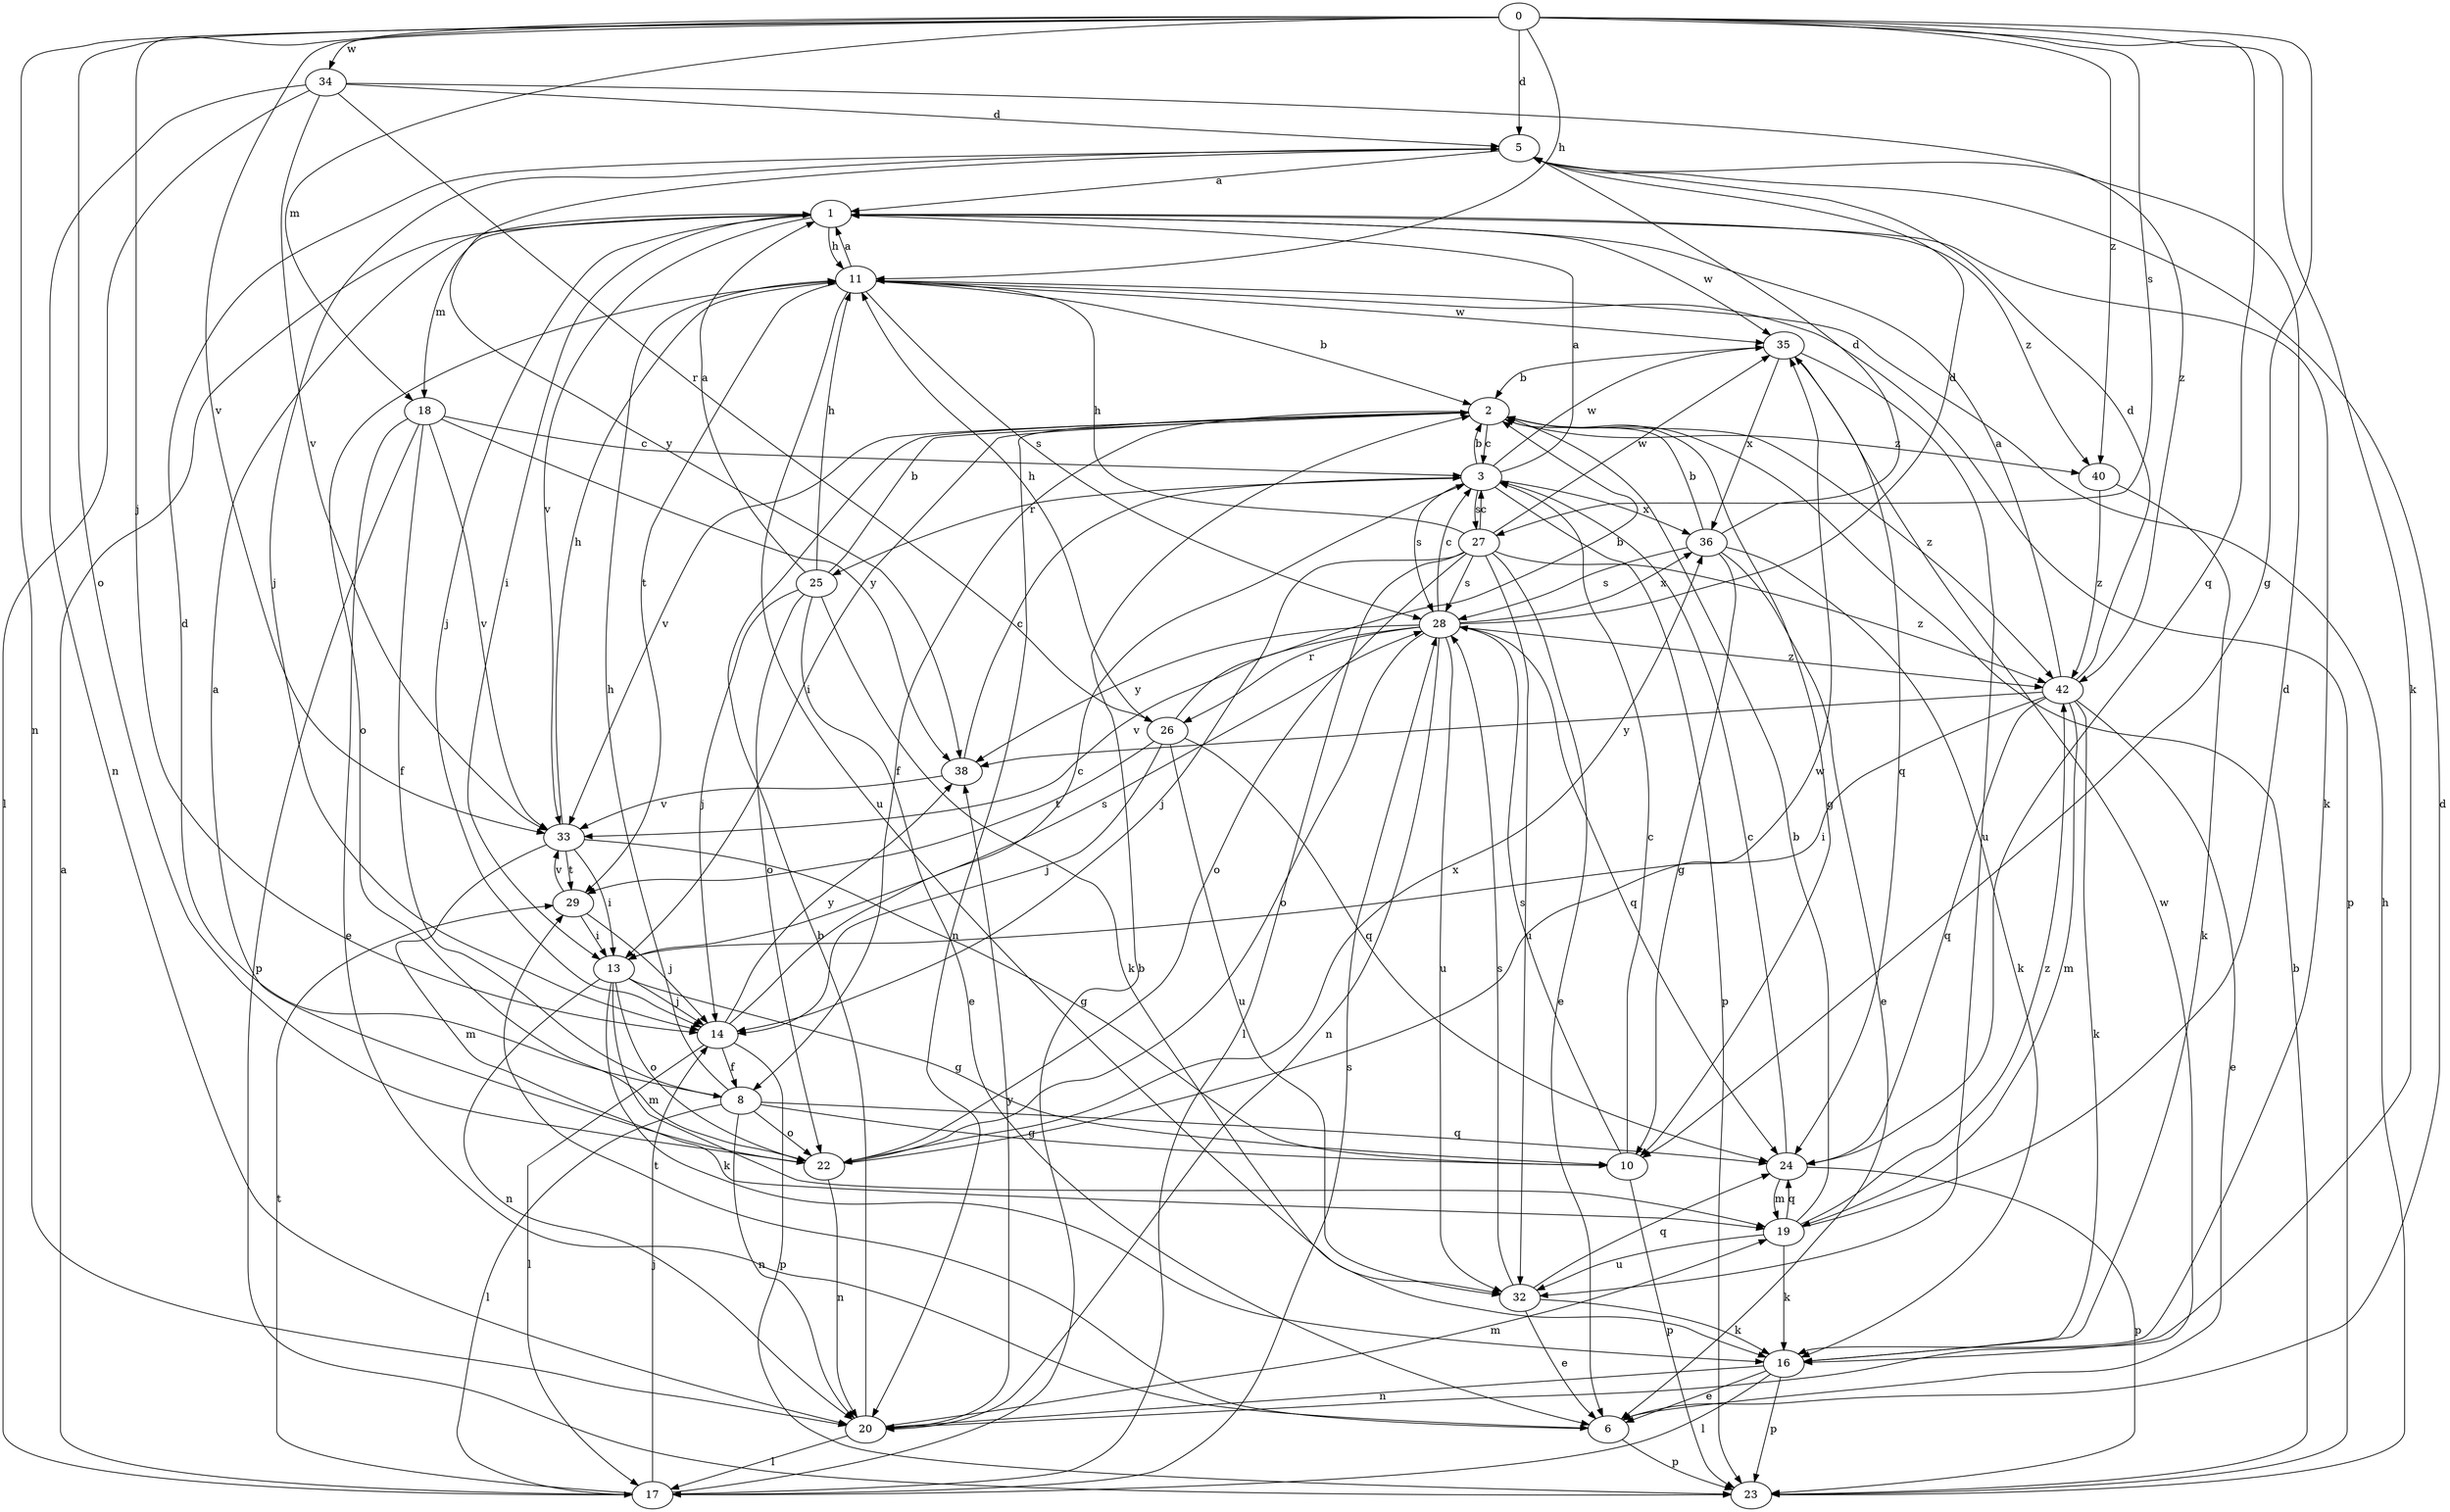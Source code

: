 strict digraph  {
0;
1;
2;
3;
5;
6;
8;
10;
11;
13;
14;
16;
17;
18;
19;
20;
22;
23;
24;
25;
26;
27;
28;
29;
32;
33;
34;
35;
36;
38;
40;
42;
0 -> 5  [label=d];
0 -> 10  [label=g];
0 -> 11  [label=h];
0 -> 14  [label=j];
0 -> 16  [label=k];
0 -> 18  [label=m];
0 -> 20  [label=n];
0 -> 22  [label=o];
0 -> 24  [label=q];
0 -> 27  [label=s];
0 -> 33  [label=v];
0 -> 34  [label=w];
0 -> 40  [label=z];
1 -> 11  [label=h];
1 -> 13  [label=i];
1 -> 14  [label=j];
1 -> 16  [label=k];
1 -> 18  [label=m];
1 -> 33  [label=v];
1 -> 35  [label=w];
1 -> 40  [label=z];
2 -> 3  [label=c];
2 -> 8  [label=f];
2 -> 10  [label=g];
2 -> 13  [label=i];
2 -> 20  [label=n];
2 -> 33  [label=v];
2 -> 40  [label=z];
2 -> 42  [label=z];
3 -> 1  [label=a];
3 -> 2  [label=b];
3 -> 23  [label=p];
3 -> 25  [label=r];
3 -> 27  [label=s];
3 -> 28  [label=s];
3 -> 35  [label=w];
3 -> 36  [label=x];
5 -> 1  [label=a];
5 -> 14  [label=j];
5 -> 38  [label=y];
6 -> 5  [label=d];
6 -> 23  [label=p];
6 -> 29  [label=t];
8 -> 5  [label=d];
8 -> 10  [label=g];
8 -> 11  [label=h];
8 -> 17  [label=l];
8 -> 20  [label=n];
8 -> 22  [label=o];
8 -> 24  [label=q];
10 -> 3  [label=c];
10 -> 23  [label=p];
10 -> 28  [label=s];
11 -> 1  [label=a];
11 -> 2  [label=b];
11 -> 22  [label=o];
11 -> 23  [label=p];
11 -> 28  [label=s];
11 -> 29  [label=t];
11 -> 32  [label=u];
11 -> 35  [label=w];
13 -> 10  [label=g];
13 -> 14  [label=j];
13 -> 16  [label=k];
13 -> 19  [label=m];
13 -> 20  [label=n];
13 -> 22  [label=o];
13 -> 28  [label=s];
14 -> 3  [label=c];
14 -> 8  [label=f];
14 -> 17  [label=l];
14 -> 23  [label=p];
14 -> 38  [label=y];
16 -> 6  [label=e];
16 -> 17  [label=l];
16 -> 20  [label=n];
16 -> 23  [label=p];
17 -> 1  [label=a];
17 -> 2  [label=b];
17 -> 14  [label=j];
17 -> 28  [label=s];
17 -> 29  [label=t];
18 -> 3  [label=c];
18 -> 6  [label=e];
18 -> 8  [label=f];
18 -> 23  [label=p];
18 -> 33  [label=v];
18 -> 38  [label=y];
19 -> 2  [label=b];
19 -> 5  [label=d];
19 -> 16  [label=k];
19 -> 24  [label=q];
19 -> 32  [label=u];
19 -> 42  [label=z];
20 -> 2  [label=b];
20 -> 17  [label=l];
20 -> 19  [label=m];
20 -> 35  [label=w];
20 -> 38  [label=y];
22 -> 1  [label=a];
22 -> 20  [label=n];
22 -> 35  [label=w];
22 -> 36  [label=x];
23 -> 2  [label=b];
23 -> 11  [label=h];
24 -> 3  [label=c];
24 -> 19  [label=m];
24 -> 23  [label=p];
25 -> 1  [label=a];
25 -> 2  [label=b];
25 -> 6  [label=e];
25 -> 11  [label=h];
25 -> 14  [label=j];
25 -> 16  [label=k];
25 -> 22  [label=o];
26 -> 2  [label=b];
26 -> 11  [label=h];
26 -> 14  [label=j];
26 -> 24  [label=q];
26 -> 29  [label=t];
26 -> 32  [label=u];
27 -> 3  [label=c];
27 -> 6  [label=e];
27 -> 11  [label=h];
27 -> 14  [label=j];
27 -> 17  [label=l];
27 -> 22  [label=o];
27 -> 28  [label=s];
27 -> 32  [label=u];
27 -> 35  [label=w];
27 -> 42  [label=z];
28 -> 3  [label=c];
28 -> 5  [label=d];
28 -> 20  [label=n];
28 -> 22  [label=o];
28 -> 24  [label=q];
28 -> 26  [label=r];
28 -> 32  [label=u];
28 -> 33  [label=v];
28 -> 36  [label=x];
28 -> 38  [label=y];
28 -> 42  [label=z];
29 -> 13  [label=i];
29 -> 14  [label=j];
29 -> 33  [label=v];
32 -> 6  [label=e];
32 -> 16  [label=k];
32 -> 24  [label=q];
32 -> 28  [label=s];
33 -> 10  [label=g];
33 -> 11  [label=h];
33 -> 13  [label=i];
33 -> 19  [label=m];
33 -> 29  [label=t];
34 -> 5  [label=d];
34 -> 17  [label=l];
34 -> 20  [label=n];
34 -> 26  [label=r];
34 -> 33  [label=v];
34 -> 42  [label=z];
35 -> 2  [label=b];
35 -> 24  [label=q];
35 -> 32  [label=u];
35 -> 36  [label=x];
36 -> 2  [label=b];
36 -> 5  [label=d];
36 -> 6  [label=e];
36 -> 10  [label=g];
36 -> 16  [label=k];
36 -> 28  [label=s];
38 -> 3  [label=c];
38 -> 33  [label=v];
40 -> 16  [label=k];
40 -> 42  [label=z];
42 -> 1  [label=a];
42 -> 5  [label=d];
42 -> 6  [label=e];
42 -> 13  [label=i];
42 -> 16  [label=k];
42 -> 19  [label=m];
42 -> 24  [label=q];
42 -> 38  [label=y];
}
